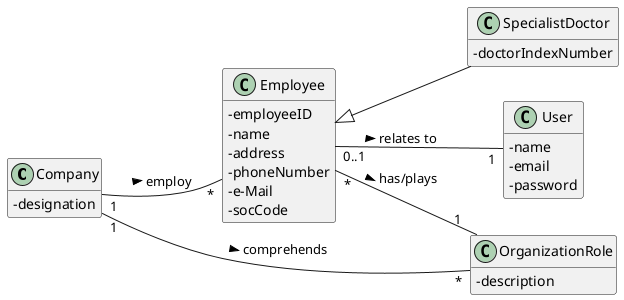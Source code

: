 @startuml

skinparam classAttributeIconSize 0
hide empty methods
hide empty attributes
left to right direction

class Company{
- designation
}

class Employee {
- employeeID
- name
- address
- phoneNumber
- e-Mail
- socCode
}

class User {
-name
-email
-password
}

class OrganizationRole {
-description
}

class SpecialistDoctor{
- doctorIndexNumber
}

Employee "*" -- "1" Company : employ <
Employee "0..1" -- "1" User : relates to >
Employee <|-- SpecialistDoctor
Employee "*" -- "1" OrganizationRole : has/plays >
Company "1" -- "*" OrganizationRole : comprehends >

Company -[hidden]down-> Employee



@enduml